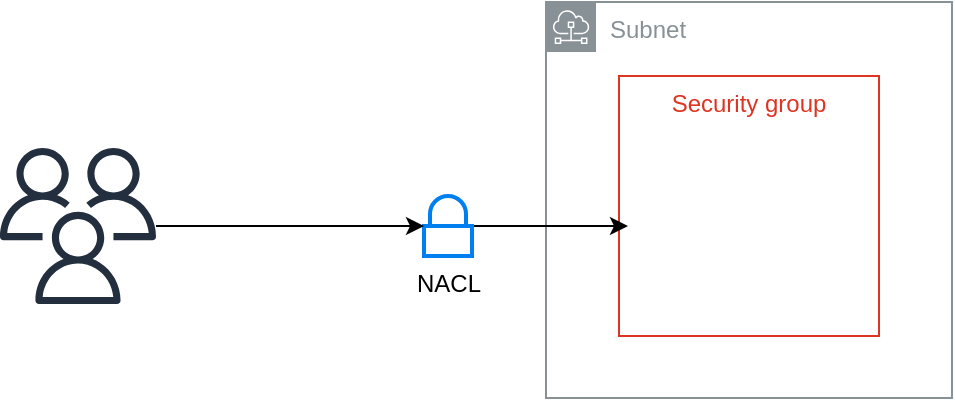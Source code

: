 <mxfile version="15.2.9" type="device"><diagram id="eaxF_8_c7BVZ_7wIN5_T" name="Page-1"><mxGraphModel dx="946" dy="589" grid="0" gridSize="10" guides="1" tooltips="1" connect="1" arrows="1" fold="1" page="0" pageScale="1" pageWidth="827" pageHeight="1169" math="0" shadow="0"><root><mxCell id="0"/><mxCell id="1" parent="0"/><mxCell id="Hr5bMHOoXohDf-tGC3OM-1" value="Subnet" style="sketch=0;outlineConnect=0;gradientColor=none;html=1;whiteSpace=wrap;fontSize=12;fontStyle=0;shape=mxgraph.aws4.group;grIcon=mxgraph.aws4.group_subnet;strokeColor=#879196;fillColor=none;verticalAlign=top;align=left;spacingLeft=30;fontColor=#879196;dashed=0;" vertex="1" parent="1"><mxGeometry x="347" y="200" width="203" height="198" as="geometry"/></mxCell><mxCell id="Hr5bMHOoXohDf-tGC3OM-2" value="Security group" style="fillColor=none;strokeColor=#DD3522;verticalAlign=top;fontStyle=0;fontColor=#DD3522;" vertex="1" parent="1"><mxGeometry x="383.5" y="237" width="130" height="130" as="geometry"/></mxCell><mxCell id="Hr5bMHOoXohDf-tGC3OM-4" value="" style="shape=image;html=1;verticalAlign=top;verticalLabelPosition=bottom;labelBackgroundColor=#ffffff;imageAspect=0;aspect=fixed;image=https://cdn2.iconfinder.com/data/icons/amazon-aws-stencils/100/Compute__Networking_copy_Amazon_EC2_Instances-128.png" vertex="1" parent="1"><mxGeometry x="388" y="248" width="128" height="128" as="geometry"/></mxCell><mxCell id="Hr5bMHOoXohDf-tGC3OM-8" style="edgeStyle=orthogonalEdgeStyle;rounded=0;orthogonalLoop=1;jettySize=auto;html=1;" edge="1" parent="1" source="Hr5bMHOoXohDf-tGC3OM-5" target="Hr5bMHOoXohDf-tGC3OM-4"><mxGeometry relative="1" as="geometry"/></mxCell><mxCell id="Hr5bMHOoXohDf-tGC3OM-5" value="NACL" style="html=1;verticalLabelPosition=bottom;align=center;labelBackgroundColor=#ffffff;verticalAlign=top;strokeWidth=2;strokeColor=#0080F0;shadow=0;dashed=0;shape=mxgraph.ios7.icons.locked;" vertex="1" parent="1"><mxGeometry x="286" y="297" width="24" height="30" as="geometry"/></mxCell><mxCell id="Hr5bMHOoXohDf-tGC3OM-7" style="edgeStyle=orthogonalEdgeStyle;rounded=0;orthogonalLoop=1;jettySize=auto;html=1;" edge="1" parent="1" source="Hr5bMHOoXohDf-tGC3OM-6" target="Hr5bMHOoXohDf-tGC3OM-5"><mxGeometry relative="1" as="geometry"/></mxCell><mxCell id="Hr5bMHOoXohDf-tGC3OM-6" value="" style="sketch=0;outlineConnect=0;fontColor=#232F3E;gradientColor=none;fillColor=#232F3E;strokeColor=none;dashed=0;verticalLabelPosition=bottom;verticalAlign=top;align=center;html=1;fontSize=12;fontStyle=0;aspect=fixed;pointerEvents=1;shape=mxgraph.aws4.users;" vertex="1" parent="1"><mxGeometry x="74" y="273" width="78" height="78" as="geometry"/></mxCell></root></mxGraphModel></diagram></mxfile>